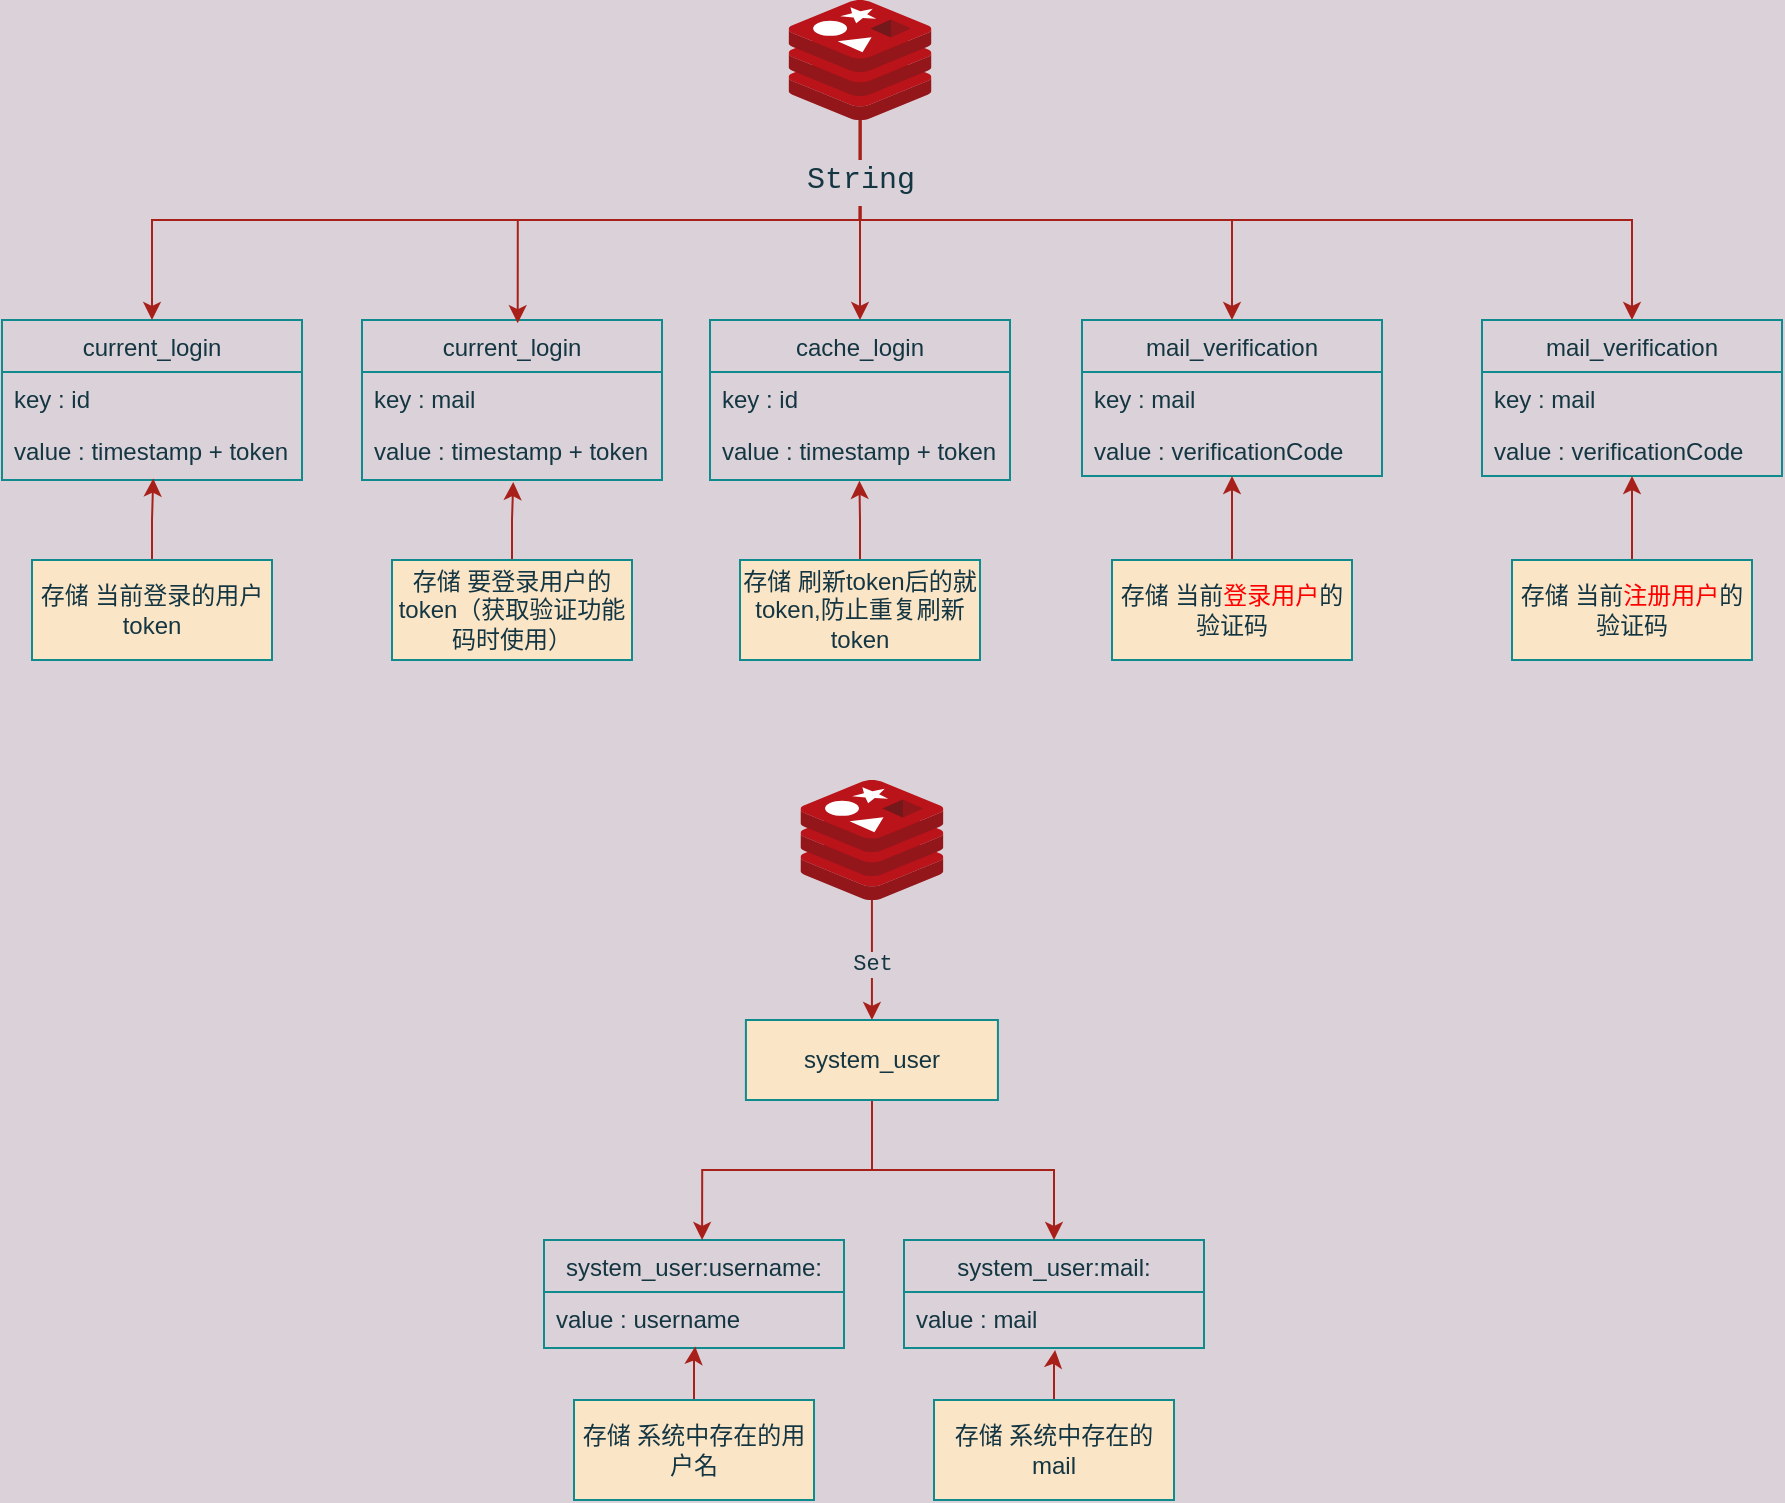<mxfile version="20.5.1" type="device"><diagram id="8VQn4d1wp83LVOyKvq0v" name="第 1 页"><mxGraphModel dx="965" dy="666" grid="1" gridSize="10" guides="1" tooltips="1" connect="0" arrows="1" fold="1" page="1" pageScale="1" pageWidth="3300" pageHeight="4681" background="#DAD2D8" math="0" shadow="0"><root><mxCell id="0"/><mxCell id="1" parent="0"/><mxCell id="1tNG7PsuRh_b-Dh9Vt5F-25" value="current_login" style="swimlane;fontStyle=0;childLayout=stackLayout;horizontal=1;startSize=26;fillColor=none;horizontalStack=0;resizeParent=1;resizeParentMax=0;resizeLast=0;collapsible=1;marginBottom=0;fontColor=#143642;strokeColor=#0F8B8D;rounded=0;" parent="1" vertex="1"><mxGeometry x="60" y="180" width="150" height="80" as="geometry"><mxRectangle x="60" y="180" width="110" height="30" as="alternateBounds"/></mxGeometry></mxCell><mxCell id="1tNG7PsuRh_b-Dh9Vt5F-26" value="key : id" style="text;strokeColor=none;fillColor=none;align=left;verticalAlign=top;spacingLeft=4;spacingRight=4;overflow=hidden;rotatable=0;points=[[0,0.5],[1,0.5]];portConstraint=eastwest;fontColor=#143642;rounded=0;" parent="1tNG7PsuRh_b-Dh9Vt5F-25" vertex="1"><mxGeometry y="26" width="150" height="26" as="geometry"/></mxCell><mxCell id="1tNG7PsuRh_b-Dh9Vt5F-27" value="value : timestamp + token" style="text;strokeColor=none;fillColor=none;align=left;verticalAlign=top;spacingLeft=4;spacingRight=4;overflow=hidden;rotatable=0;points=[[0,0.5],[1,0.5]];portConstraint=eastwest;fontColor=#143642;rounded=0;" parent="1tNG7PsuRh_b-Dh9Vt5F-25" vertex="1"><mxGeometry y="52" width="150" height="28" as="geometry"/></mxCell><mxCell id="1tNG7PsuRh_b-Dh9Vt5F-31" value="current_login" style="swimlane;fontStyle=0;childLayout=stackLayout;horizontal=1;startSize=26;fillColor=none;horizontalStack=0;resizeParent=1;resizeParentMax=0;resizeLast=0;collapsible=1;marginBottom=0;fontColor=#143642;strokeColor=#0F8B8D;rounded=0;" parent="1" vertex="1"><mxGeometry x="240" y="180" width="150" height="80" as="geometry"/></mxCell><mxCell id="1tNG7PsuRh_b-Dh9Vt5F-32" value="key : mail" style="text;strokeColor=none;fillColor=none;align=left;verticalAlign=top;spacingLeft=4;spacingRight=4;overflow=hidden;rotatable=0;points=[[0,0.5],[1,0.5]];portConstraint=eastwest;fontColor=#143642;rounded=0;" parent="1tNG7PsuRh_b-Dh9Vt5F-31" vertex="1"><mxGeometry y="26" width="150" height="26" as="geometry"/></mxCell><mxCell id="1tNG7PsuRh_b-Dh9Vt5F-33" value="value : timestamp + token" style="text;strokeColor=none;fillColor=none;align=left;verticalAlign=top;spacingLeft=4;spacingRight=4;overflow=hidden;rotatable=0;points=[[0,0.5],[1,0.5]];portConstraint=eastwest;fontColor=#143642;rounded=0;" parent="1tNG7PsuRh_b-Dh9Vt5F-31" vertex="1"><mxGeometry y="52" width="150" height="28" as="geometry"/></mxCell><mxCell id="1tNG7PsuRh_b-Dh9Vt5F-34" value="cache_login" style="swimlane;fontStyle=0;childLayout=stackLayout;horizontal=1;startSize=26;fillColor=none;horizontalStack=0;resizeParent=1;resizeParentMax=0;resizeLast=0;collapsible=1;marginBottom=0;fontColor=#143642;strokeColor=#0F8B8D;rounded=0;" parent="1" vertex="1"><mxGeometry x="414" y="180" width="150" height="80" as="geometry"/></mxCell><mxCell id="1tNG7PsuRh_b-Dh9Vt5F-35" value="key : id" style="text;strokeColor=none;fillColor=none;align=left;verticalAlign=top;spacingLeft=4;spacingRight=4;overflow=hidden;rotatable=0;points=[[0,0.5],[1,0.5]];portConstraint=eastwest;fontColor=#143642;rounded=0;" parent="1tNG7PsuRh_b-Dh9Vt5F-34" vertex="1"><mxGeometry y="26" width="150" height="26" as="geometry"/></mxCell><mxCell id="1tNG7PsuRh_b-Dh9Vt5F-36" value="value : timestamp + token" style="text;strokeColor=none;fillColor=none;align=left;verticalAlign=top;spacingLeft=4;spacingRight=4;overflow=hidden;rotatable=0;points=[[0,0.5],[1,0.5]];portConstraint=eastwest;fontColor=#143642;rounded=0;" parent="1tNG7PsuRh_b-Dh9Vt5F-34" vertex="1"><mxGeometry y="52" width="150" height="28" as="geometry"/></mxCell><mxCell id="1tNG7PsuRh_b-Dh9Vt5F-37" value="mail_verification" style="swimlane;fontStyle=0;childLayout=stackLayout;horizontal=1;startSize=26;fillColor=none;horizontalStack=0;resizeParent=1;resizeParentMax=0;resizeLast=0;collapsible=1;marginBottom=0;fontColor=#143642;align=center;strokeColor=#0F8B8D;rounded=0;" parent="1" vertex="1"><mxGeometry x="600" y="180" width="150" height="78" as="geometry"/></mxCell><mxCell id="1tNG7PsuRh_b-Dh9Vt5F-38" value="key : mail" style="text;strokeColor=none;fillColor=none;align=left;verticalAlign=top;spacingLeft=4;spacingRight=4;overflow=hidden;rotatable=0;points=[[0,0.5],[1,0.5]];portConstraint=eastwest;fontColor=#143642;rounded=0;" parent="1tNG7PsuRh_b-Dh9Vt5F-37" vertex="1"><mxGeometry y="26" width="150" height="26" as="geometry"/></mxCell><mxCell id="1tNG7PsuRh_b-Dh9Vt5F-39" value="value : verificationCode" style="text;strokeColor=none;fillColor=none;align=left;verticalAlign=top;spacingLeft=4;spacingRight=4;overflow=hidden;rotatable=0;points=[[0,0.5],[1,0.5]];portConstraint=eastwest;fontColor=#143642;rounded=0;" parent="1tNG7PsuRh_b-Dh9Vt5F-37" vertex="1"><mxGeometry y="52" width="150" height="26" as="geometry"/></mxCell><mxCell id="1tNG7PsuRh_b-Dh9Vt5F-69" style="edgeStyle=orthogonalEdgeStyle;rounded=0;orthogonalLoop=1;jettySize=auto;html=1;strokeColor=#A8201A;fontColor=#143642;exitX=0.506;exitY=0.983;exitDx=0;exitDy=0;exitPerimeter=0;labelBackgroundColor=#DAD2D8;" parent="1" source="1tNG7PsuRh_b-Dh9Vt5F-68" target="1tNG7PsuRh_b-Dh9Vt5F-25" edge="1"><mxGeometry relative="1" as="geometry"/></mxCell><mxCell id="1tNG7PsuRh_b-Dh9Vt5F-70" style="edgeStyle=orthogonalEdgeStyle;rounded=0;orthogonalLoop=1;jettySize=auto;html=1;entryX=0.519;entryY=0.02;entryDx=0;entryDy=0;entryPerimeter=0;strokeColor=#A8201A;fontColor=#143642;labelBackgroundColor=#DAD2D8;exitX=0.5;exitY=1;exitDx=0;exitDy=0;exitPerimeter=0;" parent="1" source="1tNG7PsuRh_b-Dh9Vt5F-68" target="1tNG7PsuRh_b-Dh9Vt5F-31" edge="1"><mxGeometry relative="1" as="geometry"/></mxCell><mxCell id="1tNG7PsuRh_b-Dh9Vt5F-71" style="edgeStyle=orthogonalEdgeStyle;rounded=0;orthogonalLoop=1;jettySize=auto;html=1;strokeColor=#A8201A;fontColor=#143642;labelBackgroundColor=#DAD2D8;" parent="1" source="1tNG7PsuRh_b-Dh9Vt5F-68" target="1tNG7PsuRh_b-Dh9Vt5F-34" edge="1"><mxGeometry relative="1" as="geometry"/></mxCell><mxCell id="1tNG7PsuRh_b-Dh9Vt5F-72" style="edgeStyle=orthogonalEdgeStyle;rounded=0;orthogonalLoop=1;jettySize=auto;html=1;strokeColor=#A8201A;fontColor=#143642;exitX=0.5;exitY=1;exitDx=0;exitDy=0;exitPerimeter=0;labelBackgroundColor=#DAD2D8;" parent="1" source="1tNG7PsuRh_b-Dh9Vt5F-68" target="1tNG7PsuRh_b-Dh9Vt5F-37" edge="1"><mxGeometry relative="1" as="geometry"/></mxCell><mxCell id="qI1utWOcwL05vZDsFo0j-6" style="edgeStyle=orthogonalEdgeStyle;rounded=0;orthogonalLoop=1;jettySize=auto;html=1;exitX=0.496;exitY=0.988;exitDx=0;exitDy=0;exitPerimeter=0;labelBackgroundColor=#DAD2D8;strokeColor=#A8201A;fontColor=#143642;fontFamily=Lucida Console;labelBorderColor=#B9E0A5;" edge="1" parent="1" source="1tNG7PsuRh_b-Dh9Vt5F-68" target="qI1utWOcwL05vZDsFo0j-1"><mxGeometry relative="1" as="geometry"/></mxCell><mxCell id="qI1utWOcwL05vZDsFo0j-7" value="&lt;font face=&quot;Courier New&quot; style=&quot;font-size: 15px; line-height: 1.5;&quot;&gt;String&lt;/font&gt;" style="edgeLabel;html=1;align=center;verticalAlign=middle;resizable=0;points=[];fontColor=#143642;labelBackgroundColor=#DAD2D8;" vertex="1" connectable="0" parent="qI1utWOcwL05vZDsFo0j-6"><mxGeometry x="-0.843" relative="1" as="geometry"><mxPoint y="-7" as="offset"/></mxGeometry></mxCell><mxCell id="1tNG7PsuRh_b-Dh9Vt5F-68" value="" style="sketch=0;aspect=fixed;html=1;points=[];align=center;image;fontSize=12;image=img/lib/mscae/Cache_Redis_Product.svg;strokeColor=#0F8B8D;fontColor=#143642;fillColor=#FAE5C7;labelBackgroundColor=#DAD2D8;" parent="1" vertex="1"><mxGeometry x="453.29" y="20" width="71.43" height="60" as="geometry"/></mxCell><mxCell id="1tNG7PsuRh_b-Dh9Vt5F-81" style="edgeStyle=orthogonalEdgeStyle;rounded=0;orthogonalLoop=1;jettySize=auto;html=1;entryX=0.504;entryY=0.974;entryDx=0;entryDy=0;entryPerimeter=0;strokeColor=#A8201A;fontColor=#143642;labelBackgroundColor=#DAD2D8;" parent="1" source="1tNG7PsuRh_b-Dh9Vt5F-77" target="1tNG7PsuRh_b-Dh9Vt5F-27" edge="1"><mxGeometry relative="1" as="geometry"/></mxCell><mxCell id="1tNG7PsuRh_b-Dh9Vt5F-77" value="存储 当前登录的用户token" style="text;html=1;align=center;verticalAlign=middle;whiteSpace=wrap;rounded=0;fillColor=#FAE5C7;fontColor=#143642;strokeColor=#0F8B8D;" parent="1" vertex="1"><mxGeometry x="75" y="300" width="120" height="50" as="geometry"/></mxCell><mxCell id="1tNG7PsuRh_b-Dh9Vt5F-85" style="edgeStyle=orthogonalEdgeStyle;rounded=0;orthogonalLoop=1;jettySize=auto;html=1;entryX=0.504;entryY=1.036;entryDx=0;entryDy=0;entryPerimeter=0;strokeColor=#A8201A;fontColor=#143642;labelBackgroundColor=#DAD2D8;" parent="1" source="1tNG7PsuRh_b-Dh9Vt5F-82" target="1tNG7PsuRh_b-Dh9Vt5F-33" edge="1"><mxGeometry relative="1" as="geometry"/></mxCell><mxCell id="1tNG7PsuRh_b-Dh9Vt5F-82" value="存储 要登录用户的token（获取验证功能码时使用）" style="text;html=1;align=center;verticalAlign=middle;whiteSpace=wrap;rounded=0;fillColor=#FAE5C7;fontColor=#143642;strokeColor=#0F8B8D;" parent="1" vertex="1"><mxGeometry x="255" y="300" width="120" height="50" as="geometry"/></mxCell><mxCell id="1tNG7PsuRh_b-Dh9Vt5F-87" style="edgeStyle=orthogonalEdgeStyle;rounded=0;orthogonalLoop=1;jettySize=auto;html=1;strokeColor=#A8201A;fontColor=#143642;labelBackgroundColor=#DAD2D8;" parent="1" source="1tNG7PsuRh_b-Dh9Vt5F-83" target="1tNG7PsuRh_b-Dh9Vt5F-37" edge="1"><mxGeometry relative="1" as="geometry"/></mxCell><mxCell id="1tNG7PsuRh_b-Dh9Vt5F-83" value="存储 当前&lt;font color=&quot;#ff0000&quot;&gt;登录用户&lt;/font&gt;的验证码" style="text;html=1;align=center;verticalAlign=middle;whiteSpace=wrap;rounded=0;fillColor=#FAE5C7;fontColor=#143642;strokeColor=#0F8B8D;" parent="1" vertex="1"><mxGeometry x="615" y="300" width="120" height="50" as="geometry"/></mxCell><mxCell id="1tNG7PsuRh_b-Dh9Vt5F-86" style="edgeStyle=orthogonalEdgeStyle;rounded=0;orthogonalLoop=1;jettySize=auto;html=1;entryX=0.498;entryY=1.015;entryDx=0;entryDy=0;entryPerimeter=0;strokeColor=#A8201A;fontColor=#143642;labelBackgroundColor=#DAD2D8;" parent="1" source="1tNG7PsuRh_b-Dh9Vt5F-84" target="1tNG7PsuRh_b-Dh9Vt5F-36" edge="1"><mxGeometry relative="1" as="geometry"/></mxCell><mxCell id="1tNG7PsuRh_b-Dh9Vt5F-84" value="存储 刷新token后的就token,防止重复刷新token" style="text;html=1;align=center;verticalAlign=middle;whiteSpace=wrap;rounded=0;fillColor=#FAE5C7;fontColor=#143642;strokeColor=#0F8B8D;" parent="1" vertex="1"><mxGeometry x="429" y="300" width="120" height="50" as="geometry"/></mxCell><mxCell id="qI1utWOcwL05vZDsFo0j-1" value="mail_verification" style="swimlane;fontStyle=0;childLayout=stackLayout;horizontal=1;startSize=26;fillColor=none;horizontalStack=0;resizeParent=1;resizeParentMax=0;resizeLast=0;collapsible=1;marginBottom=0;fontColor=#143642;align=center;strokeColor=#0F8B8D;rounded=0;" vertex="1" parent="1"><mxGeometry x="800" y="180" width="150" height="78" as="geometry"/></mxCell><mxCell id="qI1utWOcwL05vZDsFo0j-2" value="key : mail" style="text;strokeColor=none;fillColor=none;align=left;verticalAlign=top;spacingLeft=4;spacingRight=4;overflow=hidden;rotatable=0;points=[[0,0.5],[1,0.5]];portConstraint=eastwest;fontColor=#143642;rounded=0;" vertex="1" parent="qI1utWOcwL05vZDsFo0j-1"><mxGeometry y="26" width="150" height="26" as="geometry"/></mxCell><mxCell id="qI1utWOcwL05vZDsFo0j-3" value="value : verificationCode" style="text;strokeColor=none;fillColor=none;align=left;verticalAlign=top;spacingLeft=4;spacingRight=4;overflow=hidden;rotatable=0;points=[[0,0.5],[1,0.5]];portConstraint=eastwest;fontColor=#143642;rounded=0;" vertex="1" parent="qI1utWOcwL05vZDsFo0j-1"><mxGeometry y="52" width="150" height="26" as="geometry"/></mxCell><mxCell id="qI1utWOcwL05vZDsFo0j-4" style="edgeStyle=orthogonalEdgeStyle;rounded=0;orthogonalLoop=1;jettySize=auto;html=1;strokeColor=#A8201A;fontColor=#143642;labelBackgroundColor=#DAD2D8;" edge="1" parent="1" source="qI1utWOcwL05vZDsFo0j-5" target="qI1utWOcwL05vZDsFo0j-1"><mxGeometry relative="1" as="geometry"/></mxCell><mxCell id="qI1utWOcwL05vZDsFo0j-5" value="存储 当前&lt;font color=&quot;#ff0000&quot;&gt;注册用户&lt;/font&gt;的验证码" style="text;html=1;align=center;verticalAlign=middle;whiteSpace=wrap;rounded=0;fillColor=#FAE5C7;fontColor=#143642;strokeColor=#0F8B8D;" vertex="1" parent="1"><mxGeometry x="815" y="300" width="120" height="50" as="geometry"/></mxCell><mxCell id="qI1utWOcwL05vZDsFo0j-8" value="system_user:username:" style="swimlane;fontStyle=0;childLayout=stackLayout;horizontal=1;startSize=26;fillColor=none;horizontalStack=0;resizeParent=1;resizeParentMax=0;resizeLast=0;collapsible=1;marginBottom=0;fontColor=#143642;strokeColor=#0F8B8D;rounded=0;align=center;" vertex="1" parent="1"><mxGeometry x="331" y="640" width="150" height="54" as="geometry"><mxRectangle x="60" y="180" width="110" height="30" as="alternateBounds"/></mxGeometry></mxCell><mxCell id="qI1utWOcwL05vZDsFo0j-10" value="value : username" style="text;strokeColor=none;fillColor=none;align=left;verticalAlign=top;spacingLeft=4;spacingRight=4;overflow=hidden;rotatable=0;points=[[0,0.5],[1,0.5]];portConstraint=eastwest;fontColor=#143642;rounded=0;" vertex="1" parent="qI1utWOcwL05vZDsFo0j-8"><mxGeometry y="26" width="150" height="28" as="geometry"/></mxCell><mxCell id="qI1utWOcwL05vZDsFo0j-11" value="system_user:mail:" style="swimlane;fontStyle=0;childLayout=stackLayout;horizontal=1;startSize=26;fillColor=none;horizontalStack=0;resizeParent=1;resizeParentMax=0;resizeLast=0;collapsible=1;marginBottom=0;fontColor=#143642;strokeColor=#0F8B8D;rounded=0;align=center;" vertex="1" parent="1"><mxGeometry x="511" y="640" width="150" height="54" as="geometry"/></mxCell><mxCell id="qI1utWOcwL05vZDsFo0j-13" value="value : mail" style="text;strokeColor=none;fillColor=none;align=left;verticalAlign=top;spacingLeft=4;spacingRight=4;overflow=hidden;rotatable=0;points=[[0,0.5],[1,0.5]];portConstraint=eastwest;fontColor=#143642;rounded=0;" vertex="1" parent="qI1utWOcwL05vZDsFo0j-11"><mxGeometry y="26" width="150" height="28" as="geometry"/></mxCell><mxCell id="qI1utWOcwL05vZDsFo0j-42" style="edgeStyle=orthogonalEdgeStyle;rounded=0;orthogonalLoop=1;jettySize=auto;html=1;strokeColor=#A8201A;fontColor=#143642;labelBackgroundColor=#DAD2D8;" edge="1" parent="1" source="qI1utWOcwL05vZDsFo0j-26" target="qI1utWOcwL05vZDsFo0j-40"><mxGeometry relative="1" as="geometry"/></mxCell><mxCell id="qI1utWOcwL05vZDsFo0j-45" value="Set" style="edgeLabel;html=1;align=center;verticalAlign=middle;resizable=0;points=[];fontColor=#143642;fontFamily=Courier New;labelBackgroundColor=#DAD2D8;" vertex="1" connectable="0" parent="qI1utWOcwL05vZDsFo0j-42"><mxGeometry x="0.712" y="-1" relative="1" as="geometry"><mxPoint x="1" y="-20" as="offset"/></mxGeometry></mxCell><mxCell id="qI1utWOcwL05vZDsFo0j-26" value="" style="sketch=0;aspect=fixed;html=1;points=[];align=center;image;fontSize=12;image=img/lib/mscae/Cache_Redis_Product.svg;strokeColor=#0F8B8D;fontColor=#143642;fillColor=#FAE5C7;labelBackgroundColor=#DAD2D8;" vertex="1" parent="1"><mxGeometry x="459.25" y="410" width="71.43" height="60" as="geometry"/></mxCell><mxCell id="qI1utWOcwL05vZDsFo0j-27" style="edgeStyle=orthogonalEdgeStyle;rounded=0;orthogonalLoop=1;jettySize=auto;html=1;entryX=0.504;entryY=0.974;entryDx=0;entryDy=0;entryPerimeter=0;strokeColor=#A8201A;fontColor=#143642;labelBackgroundColor=#DAD2D8;" edge="1" parent="1" source="qI1utWOcwL05vZDsFo0j-28" target="qI1utWOcwL05vZDsFo0j-10"><mxGeometry relative="1" as="geometry"/></mxCell><mxCell id="qI1utWOcwL05vZDsFo0j-28" value="存储 系统中存在的用户名" style="text;html=1;align=center;verticalAlign=middle;whiteSpace=wrap;rounded=0;fillColor=#FAE5C7;fontColor=#143642;strokeColor=#0F8B8D;" vertex="1" parent="1"><mxGeometry x="346" y="720" width="120" height="50" as="geometry"/></mxCell><mxCell id="qI1utWOcwL05vZDsFo0j-29" style="edgeStyle=orthogonalEdgeStyle;rounded=0;orthogonalLoop=1;jettySize=auto;html=1;entryX=0.504;entryY=1.036;entryDx=0;entryDy=0;entryPerimeter=0;strokeColor=#A8201A;fontColor=#143642;labelBackgroundColor=#DAD2D8;" edge="1" parent="1" source="qI1utWOcwL05vZDsFo0j-30" target="qI1utWOcwL05vZDsFo0j-13"><mxGeometry relative="1" as="geometry"/></mxCell><mxCell id="qI1utWOcwL05vZDsFo0j-30" value="存储 系统中存在的mail" style="text;html=1;align=center;verticalAlign=middle;whiteSpace=wrap;rounded=0;fillColor=#FAE5C7;fontColor=#143642;strokeColor=#0F8B8D;" vertex="1" parent="1"><mxGeometry x="526" y="720" width="120" height="50" as="geometry"/></mxCell><mxCell id="qI1utWOcwL05vZDsFo0j-43" style="edgeStyle=orthogonalEdgeStyle;rounded=0;orthogonalLoop=1;jettySize=auto;html=1;entryX=0.527;entryY=0;entryDx=0;entryDy=0;entryPerimeter=0;strokeColor=#A8201A;fontColor=#143642;labelBackgroundColor=#DAD2D8;" edge="1" parent="1" source="qI1utWOcwL05vZDsFo0j-40" target="qI1utWOcwL05vZDsFo0j-8"><mxGeometry relative="1" as="geometry"/></mxCell><mxCell id="qI1utWOcwL05vZDsFo0j-44" style="edgeStyle=orthogonalEdgeStyle;rounded=0;orthogonalLoop=1;jettySize=auto;html=1;strokeColor=#A8201A;fontColor=#143642;labelBackgroundColor=#DAD2D8;" edge="1" parent="1" source="qI1utWOcwL05vZDsFo0j-40" target="qI1utWOcwL05vZDsFo0j-11"><mxGeometry relative="1" as="geometry"/></mxCell><mxCell id="qI1utWOcwL05vZDsFo0j-40" value="&lt;span style=&quot;&quot;&gt;system_user&lt;/span&gt;" style="rounded=0;whiteSpace=wrap;html=1;strokeColor=#0F8B8D;fontColor=#143642;fillColor=#FAE5C7;" vertex="1" parent="1"><mxGeometry x="431.96" y="530" width="126" height="40" as="geometry"/></mxCell></root></mxGraphModel></diagram></mxfile>
